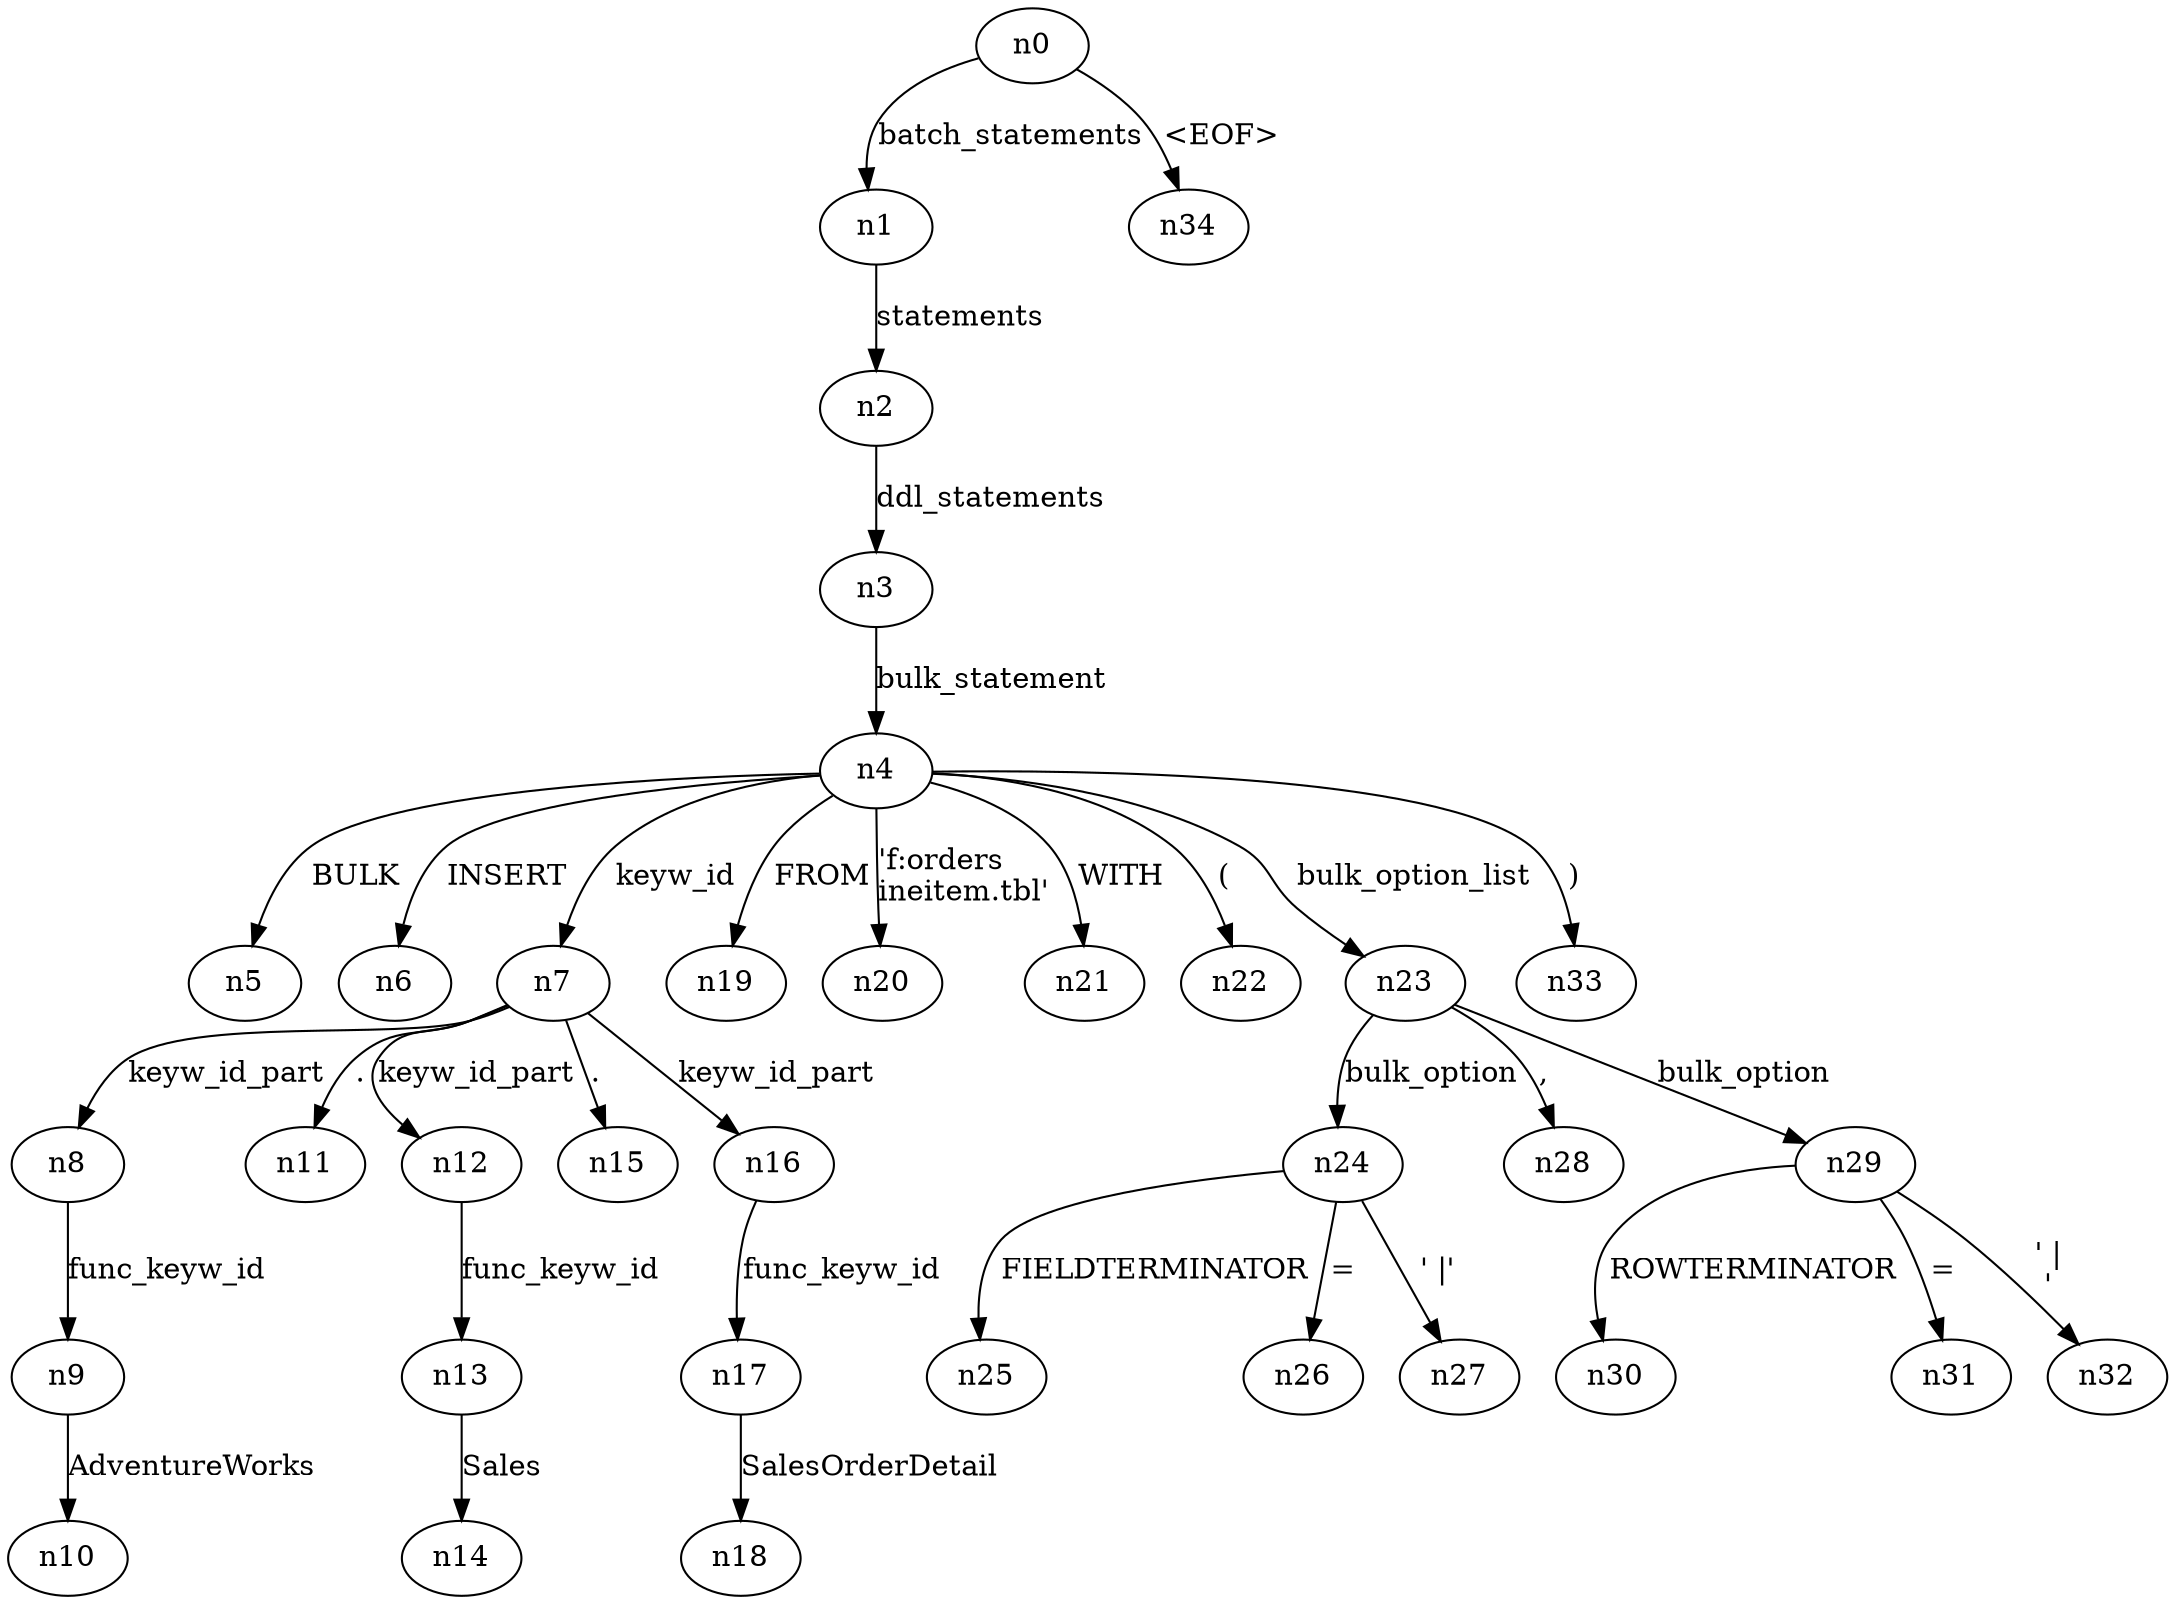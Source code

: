 digraph ParseTree {
  n0 -> n1 [label="batch_statements"];
  n1 -> n2 [label="statements"];
  n2 -> n3 [label="ddl_statements"];
  n3 -> n4 [label="bulk_statement"];
  n4 -> n5 [label="BULK"];
  n4 -> n6 [label="INSERT"];
  n4 -> n7 [label="keyw_id"];
  n7 -> n8 [label="keyw_id_part"];
  n8 -> n9 [label="func_keyw_id"];
  n9 -> n10 [label="AdventureWorks"];
  n7 -> n11 [label="."];
  n7 -> n12 [label="keyw_id_part"];
  n12 -> n13 [label="func_keyw_id"];
  n13 -> n14 [label="Sales"];
  n7 -> n15 [label="."];
  n7 -> n16 [label="keyw_id_part"];
  n16 -> n17 [label="func_keyw_id"];
  n17 -> n18 [label="SalesOrderDetail"];
  n4 -> n19 [label="FROM"];
  n4 -> n20 [label="'f:\orders\lineitem.tbl'"];
  n4 -> n21 [label="WITH"];
  n4 -> n22 [label="("];
  n4 -> n23 [label="bulk_option_list"];
  n23 -> n24 [label="bulk_option"];
  n24 -> n25 [label="FIELDTERMINATOR"];
  n24 -> n26 [label="="];
  n24 -> n27 [label="' |'"];
  n23 -> n28 [label=","];
  n23 -> n29 [label="bulk_option"];
  n29 -> n30 [label="ROWTERMINATOR"];
  n29 -> n31 [label="="];
  n29 -> n32 [label="' |\n'"];
  n4 -> n33 [label=")"];
  n0 -> n34 [label="<EOF>"];
}
